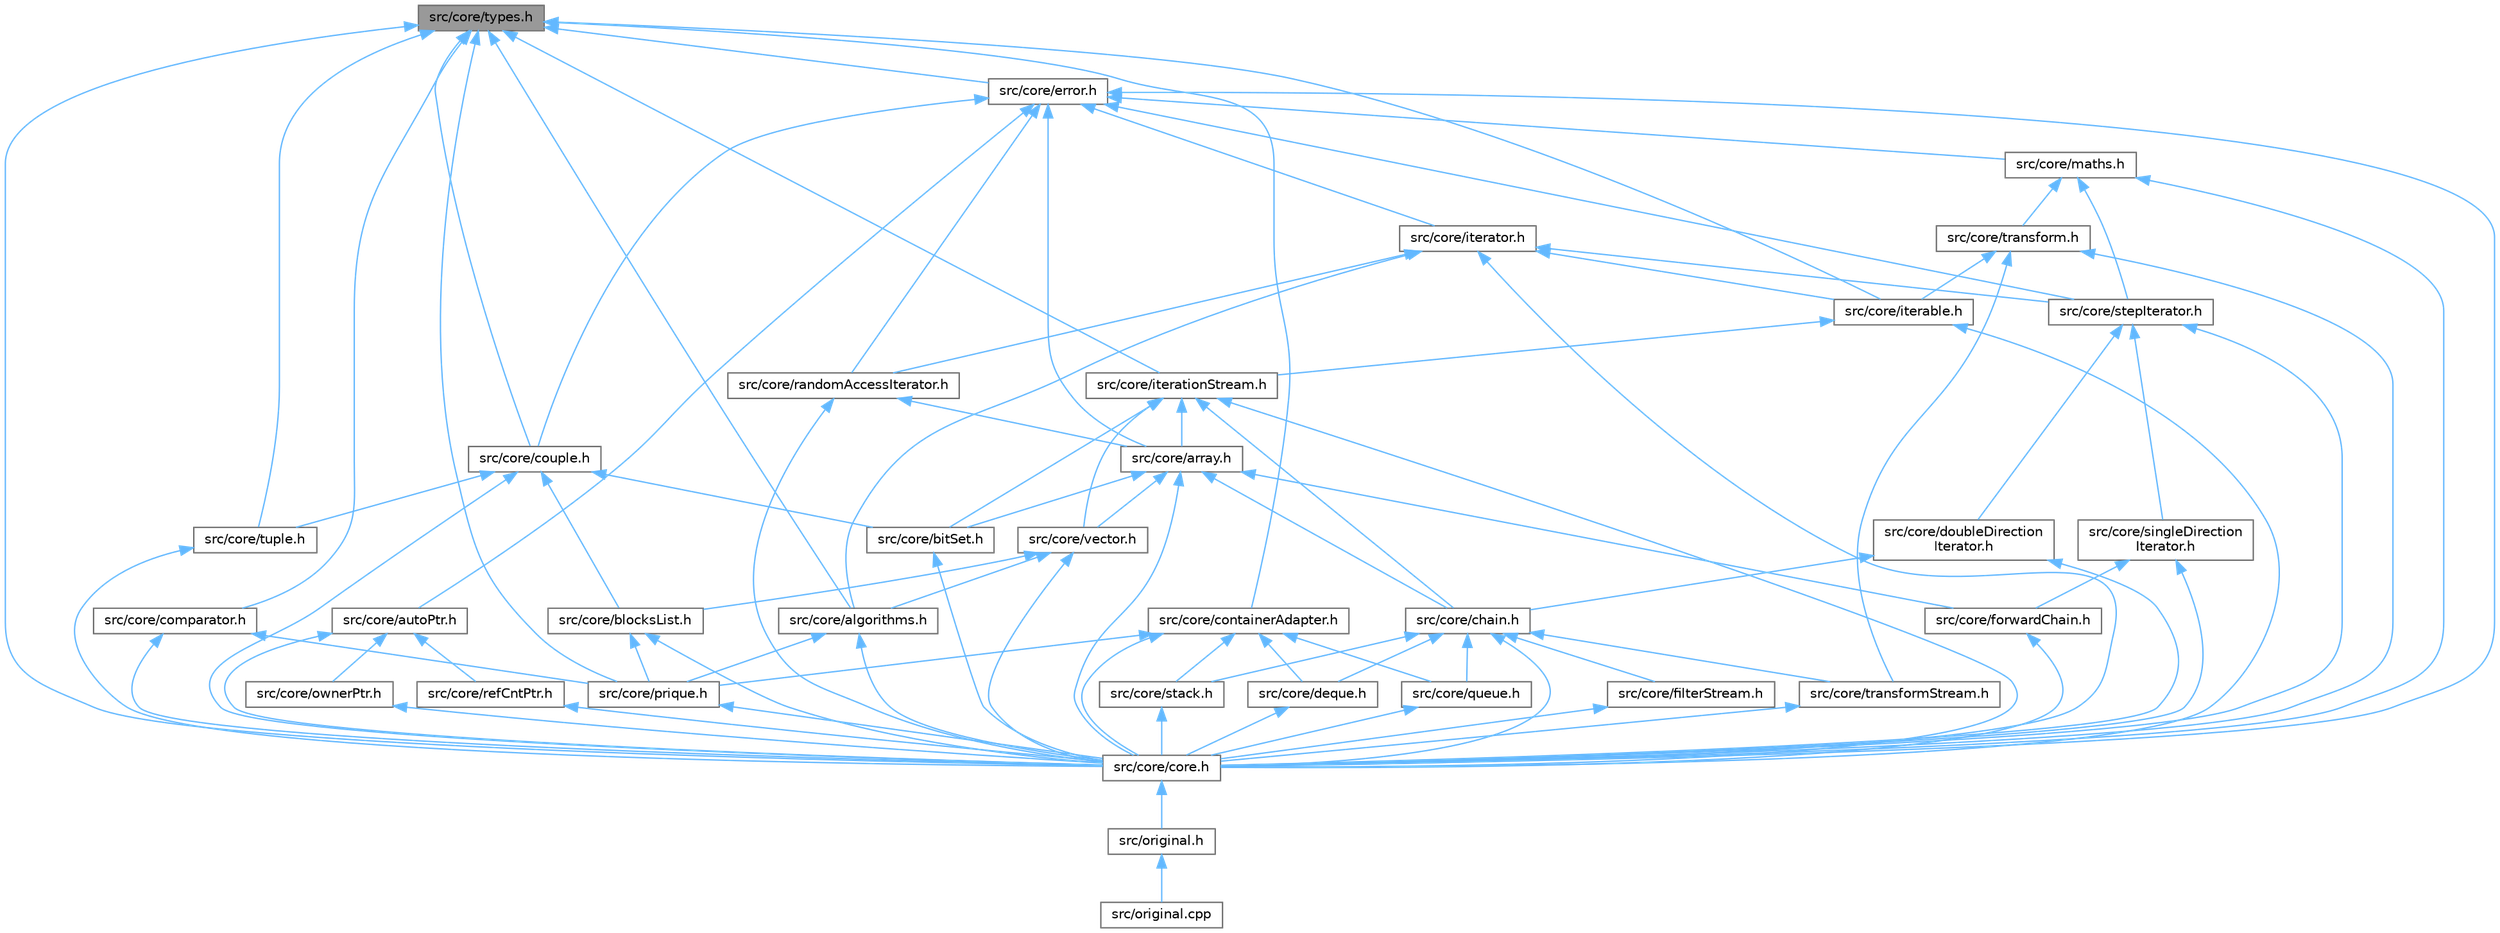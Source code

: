digraph "src/core/types.h"
{
 // LATEX_PDF_SIZE
  bgcolor="transparent";
  edge [fontname=Helvetica,fontsize=10,labelfontname=Helvetica,labelfontsize=10];
  node [fontname=Helvetica,fontsize=10,shape=box,height=0.2,width=0.4];
  Node1 [id="Node000001",label="src/core/types.h",height=0.2,width=0.4,color="gray40", fillcolor="grey60", style="filled", fontcolor="black",tooltip="Type system foundations and concept definitions."];
  Node1 -> Node2 [id="edge1_Node000001_Node000002",dir="back",color="steelblue1",style="solid",tooltip=" "];
  Node2 [id="Node000002",label="src/core/algorithms.h",height=0.2,width=0.4,color="grey40", fillcolor="white", style="filled",URL="$algorithms_8h.html",tooltip="Standard algorithm implementations for iterator-based containers."];
  Node2 -> Node3 [id="edge2_Node000002_Node000003",dir="back",color="steelblue1",style="solid",tooltip=" "];
  Node3 [id="Node000003",label="src/core/core.h",height=0.2,width=0.4,color="grey40", fillcolor="white", style="filled",URL="$core_8h.html",tooltip="Core module header file."];
  Node3 -> Node4 [id="edge3_Node000003_Node000004",dir="back",color="steelblue1",style="solid",tooltip=" "];
  Node4 [id="Node000004",label="src/original.h",height=0.2,width=0.4,color="grey40", fillcolor="white", style="filled",URL="$original_8h.html",tooltip="Main header file for Original."];
  Node4 -> Node5 [id="edge4_Node000004_Node000005",dir="back",color="steelblue1",style="solid",tooltip=" "];
  Node5 [id="Node000005",label="src/original.cpp",height=0.2,width=0.4,color="grey40", fillcolor="white", style="filled",URL="$original_8cpp.html",tooltip="Original Library main file."];
  Node2 -> Node6 [id="edge5_Node000002_Node000006",dir="back",color="steelblue1",style="solid",tooltip=" "];
  Node6 [id="Node000006",label="src/core/prique.h",height=0.2,width=0.4,color="grey40", fillcolor="white", style="filled",URL="$prique_8h.html",tooltip="Priority queue container implementation."];
  Node6 -> Node3 [id="edge6_Node000006_Node000003",dir="back",color="steelblue1",style="solid",tooltip=" "];
  Node1 -> Node7 [id="edge7_Node000001_Node000007",dir="back",color="steelblue1",style="solid",tooltip=" "];
  Node7 [id="Node000007",label="src/core/comparator.h",height=0.2,width=0.4,color="grey40", fillcolor="white", style="filled",URL="$comparator_8h.html",tooltip="Comparator base class and concrete comparator classes."];
  Node7 -> Node3 [id="edge8_Node000007_Node000003",dir="back",color="steelblue1",style="solid",tooltip=" "];
  Node7 -> Node6 [id="edge9_Node000007_Node000006",dir="back",color="steelblue1",style="solid",tooltip=" "];
  Node1 -> Node8 [id="edge10_Node000001_Node000008",dir="back",color="steelblue1",style="solid",tooltip=" "];
  Node8 [id="Node000008",label="src/core/containerAdapter.h",height=0.2,width=0.4,color="grey40", fillcolor="white", style="filled",URL="$container_adapter_8h.html",tooltip="Base class for container adapters with common interfaces."];
  Node8 -> Node3 [id="edge11_Node000008_Node000003",dir="back",color="steelblue1",style="solid",tooltip=" "];
  Node8 -> Node9 [id="edge12_Node000008_Node000009",dir="back",color="steelblue1",style="solid",tooltip=" "];
  Node9 [id="Node000009",label="src/core/deque.h",height=0.2,width=0.4,color="grey40", fillcolor="white", style="filled",URL="$deque_8h.html",tooltip="Double-ended queue (deque) container adapter implementation."];
  Node9 -> Node3 [id="edge13_Node000009_Node000003",dir="back",color="steelblue1",style="solid",tooltip=" "];
  Node8 -> Node6 [id="edge14_Node000008_Node000006",dir="back",color="steelblue1",style="solid",tooltip=" "];
  Node8 -> Node10 [id="edge15_Node000008_Node000010",dir="back",color="steelblue1",style="solid",tooltip=" "];
  Node10 [id="Node000010",label="src/core/queue.h",height=0.2,width=0.4,color="grey40", fillcolor="white", style="filled",URL="$queue_8h.html",tooltip="Queue container adapter implementation."];
  Node10 -> Node3 [id="edge16_Node000010_Node000003",dir="back",color="steelblue1",style="solid",tooltip=" "];
  Node8 -> Node11 [id="edge17_Node000008_Node000011",dir="back",color="steelblue1",style="solid",tooltip=" "];
  Node11 [id="Node000011",label="src/core/stack.h",height=0.2,width=0.4,color="grey40", fillcolor="white", style="filled",URL="$stack_8h.html",tooltip="Stack container adapter implementation."];
  Node11 -> Node3 [id="edge18_Node000011_Node000003",dir="back",color="steelblue1",style="solid",tooltip=" "];
  Node1 -> Node3 [id="edge19_Node000001_Node000003",dir="back",color="steelblue1",style="solid",tooltip=" "];
  Node1 -> Node12 [id="edge20_Node000001_Node000012",dir="back",color="steelblue1",style="solid",tooltip=" "];
  Node12 [id="Node000012",label="src/core/couple.h",height=0.2,width=0.4,color="grey40", fillcolor="white", style="filled",URL="$couple_8h.html",tooltip="Generic pair container implementation."];
  Node12 -> Node13 [id="edge21_Node000012_Node000013",dir="back",color="steelblue1",style="solid",tooltip=" "];
  Node13 [id="Node000013",label="src/core/bitSet.h",height=0.2,width=0.4,color="grey40", fillcolor="white", style="filled",URL="$bit_set_8h.html",tooltip="BitSet class declaration."];
  Node13 -> Node3 [id="edge22_Node000013_Node000003",dir="back",color="steelblue1",style="solid",tooltip=" "];
  Node12 -> Node14 [id="edge23_Node000012_Node000014",dir="back",color="steelblue1",style="solid",tooltip=" "];
  Node14 [id="Node000014",label="src/core/blocksList.h",height=0.2,width=0.4,color="grey40", fillcolor="white", style="filled",URL="$blocks_list_8h.html",tooltip="A block-based list implementation."];
  Node14 -> Node3 [id="edge24_Node000014_Node000003",dir="back",color="steelblue1",style="solid",tooltip=" "];
  Node14 -> Node6 [id="edge25_Node000014_Node000006",dir="back",color="steelblue1",style="solid",tooltip=" "];
  Node12 -> Node3 [id="edge26_Node000012_Node000003",dir="back",color="steelblue1",style="solid",tooltip=" "];
  Node12 -> Node15 [id="edge27_Node000012_Node000015",dir="back",color="steelblue1",style="solid",tooltip=" "];
  Node15 [id="Node000015",label="src/core/tuple.h",height=0.2,width=0.4,color="grey40", fillcolor="white", style="filled",URL="$tuple_8h.html",tooltip="Heterogeneous tuple container implementation."];
  Node15 -> Node3 [id="edge28_Node000015_Node000003",dir="back",color="steelblue1",style="solid",tooltip=" "];
  Node1 -> Node16 [id="edge29_Node000001_Node000016",dir="back",color="steelblue1",style="solid",tooltip=" "];
  Node16 [id="Node000016",label="src/core/error.h",height=0.2,width=0.4,color="grey40", fillcolor="white", style="filled",URL="$error_8h.html",tooltip="Custom exception classes and callback validation utilities."];
  Node16 -> Node17 [id="edge30_Node000016_Node000017",dir="back",color="steelblue1",style="solid",tooltip=" "];
  Node17 [id="Node000017",label="src/core/array.h",height=0.2,width=0.4,color="grey40", fillcolor="white", style="filled",URL="$array_8h.html",tooltip="Provides the array class for a fixed-size container with random access."];
  Node17 -> Node13 [id="edge31_Node000017_Node000013",dir="back",color="steelblue1",style="solid",tooltip=" "];
  Node17 -> Node18 [id="edge32_Node000017_Node000018",dir="back",color="steelblue1",style="solid",tooltip=" "];
  Node18 [id="Node000018",label="src/core/chain.h",height=0.2,width=0.4,color="grey40", fillcolor="white", style="filled",URL="$chain_8h.html",tooltip="Non-cyclic doubly linked list implementation."];
  Node18 -> Node3 [id="edge33_Node000018_Node000003",dir="back",color="steelblue1",style="solid",tooltip=" "];
  Node18 -> Node9 [id="edge34_Node000018_Node000009",dir="back",color="steelblue1",style="solid",tooltip=" "];
  Node18 -> Node19 [id="edge35_Node000018_Node000019",dir="back",color="steelblue1",style="solid",tooltip=" "];
  Node19 [id="Node000019",label="src/core/filterStream.h",height=0.2,width=0.4,color="grey40", fillcolor="white", style="filled",URL="$filter_stream_8h.html",tooltip="Composite filter operations with logical chaining."];
  Node19 -> Node3 [id="edge36_Node000019_Node000003",dir="back",color="steelblue1",style="solid",tooltip=" "];
  Node18 -> Node10 [id="edge37_Node000018_Node000010",dir="back",color="steelblue1",style="solid",tooltip=" "];
  Node18 -> Node11 [id="edge38_Node000018_Node000011",dir="back",color="steelblue1",style="solid",tooltip=" "];
  Node18 -> Node20 [id="edge39_Node000018_Node000020",dir="back",color="steelblue1",style="solid",tooltip=" "];
  Node20 [id="Node000020",label="src/core/transformStream.h",height=0.2,width=0.4,color="grey40", fillcolor="white", style="filled",URL="$transform_stream_8h.html",tooltip="Transform pipeline composition and execution."];
  Node20 -> Node3 [id="edge40_Node000020_Node000003",dir="back",color="steelblue1",style="solid",tooltip=" "];
  Node17 -> Node3 [id="edge41_Node000017_Node000003",dir="back",color="steelblue1",style="solid",tooltip=" "];
  Node17 -> Node21 [id="edge42_Node000017_Node000021",dir="back",color="steelblue1",style="solid",tooltip=" "];
  Node21 [id="Node000021",label="src/core/forwardChain.h",height=0.2,width=0.4,color="grey40", fillcolor="white", style="filled",URL="$forward_chain_8h.html",tooltip="Non-cyclic singly linked list implementation."];
  Node21 -> Node3 [id="edge43_Node000021_Node000003",dir="back",color="steelblue1",style="solid",tooltip=" "];
  Node17 -> Node22 [id="edge44_Node000017_Node000022",dir="back",color="steelblue1",style="solid",tooltip=" "];
  Node22 [id="Node000022",label="src/core/vector.h",height=0.2,width=0.4,color="grey40", fillcolor="white", style="filled",URL="$vector_8h.html",tooltip="Dynamic array container with automatic resizing."];
  Node22 -> Node2 [id="edge45_Node000022_Node000002",dir="back",color="steelblue1",style="solid",tooltip=" "];
  Node22 -> Node14 [id="edge46_Node000022_Node000014",dir="back",color="steelblue1",style="solid",tooltip=" "];
  Node22 -> Node3 [id="edge47_Node000022_Node000003",dir="back",color="steelblue1",style="solid",tooltip=" "];
  Node16 -> Node23 [id="edge48_Node000016_Node000023",dir="back",color="steelblue1",style="solid",tooltip=" "];
  Node23 [id="Node000023",label="src/core/autoPtr.h",height=0.2,width=0.4,color="grey40", fillcolor="white", style="filled",URL="$auto_ptr_8h.html",tooltip="Base class for reference-counted smart pointers."];
  Node23 -> Node3 [id="edge49_Node000023_Node000003",dir="back",color="steelblue1",style="solid",tooltip=" "];
  Node23 -> Node24 [id="edge50_Node000023_Node000024",dir="back",color="steelblue1",style="solid",tooltip=" "];
  Node24 [id="Node000024",label="src/core/ownerPtr.h",height=0.2,width=0.4,color="grey40", fillcolor="white", style="filled",URL="$owner_ptr_8h.html",tooltip="Exclusive-ownership smart pointer implementation."];
  Node24 -> Node3 [id="edge51_Node000024_Node000003",dir="back",color="steelblue1",style="solid",tooltip=" "];
  Node23 -> Node25 [id="edge52_Node000023_Node000025",dir="back",color="steelblue1",style="solid",tooltip=" "];
  Node25 [id="Node000025",label="src/core/refCntPtr.h",height=0.2,width=0.4,color="grey40", fillcolor="white", style="filled",URL="$ref_cnt_ptr_8h.html",tooltip="Reference-counted smart pointer hierarchy."];
  Node25 -> Node3 [id="edge53_Node000025_Node000003",dir="back",color="steelblue1",style="solid",tooltip=" "];
  Node16 -> Node3 [id="edge54_Node000016_Node000003",dir="back",color="steelblue1",style="solid",tooltip=" "];
  Node16 -> Node12 [id="edge55_Node000016_Node000012",dir="back",color="steelblue1",style="solid",tooltip=" "];
  Node16 -> Node26 [id="edge56_Node000016_Node000026",dir="back",color="steelblue1",style="solid",tooltip=" "];
  Node26 [id="Node000026",label="src/core/iterator.h",height=0.2,width=0.4,color="grey40", fillcolor="white", style="filled",URL="$iterator_8h.html",tooltip="Defines the iterator class for traversing and manipulating container elements."];
  Node26 -> Node2 [id="edge57_Node000026_Node000002",dir="back",color="steelblue1",style="solid",tooltip=" "];
  Node26 -> Node3 [id="edge58_Node000026_Node000003",dir="back",color="steelblue1",style="solid",tooltip=" "];
  Node26 -> Node27 [id="edge59_Node000026_Node000027",dir="back",color="steelblue1",style="solid",tooltip=" "];
  Node27 [id="Node000027",label="src/core/iterable.h",height=0.2,width=0.4,color="grey40", fillcolor="white", style="filled",URL="$iterable_8h.html",tooltip="Base interface for iterable container types."];
  Node27 -> Node3 [id="edge60_Node000027_Node000003",dir="back",color="steelblue1",style="solid",tooltip=" "];
  Node27 -> Node28 [id="edge61_Node000027_Node000028",dir="back",color="steelblue1",style="solid",tooltip=" "];
  Node28 [id="Node000028",label="src/core/iterationStream.h",height=0.2,width=0.4,color="grey40", fillcolor="white", style="filled",URL="$iteration_stream_8h.html",tooltip="Provides functionality for an iteration stream."];
  Node28 -> Node17 [id="edge62_Node000028_Node000017",dir="back",color="steelblue1",style="solid",tooltip=" "];
  Node28 -> Node13 [id="edge63_Node000028_Node000013",dir="back",color="steelblue1",style="solid",tooltip=" "];
  Node28 -> Node18 [id="edge64_Node000028_Node000018",dir="back",color="steelblue1",style="solid",tooltip=" "];
  Node28 -> Node3 [id="edge65_Node000028_Node000003",dir="back",color="steelblue1",style="solid",tooltip=" "];
  Node28 -> Node22 [id="edge66_Node000028_Node000022",dir="back",color="steelblue1",style="solid",tooltip=" "];
  Node26 -> Node29 [id="edge67_Node000026_Node000029",dir="back",color="steelblue1",style="solid",tooltip=" "];
  Node29 [id="Node000029",label="src/core/randomAccessIterator.h",height=0.2,width=0.4,color="grey40", fillcolor="white", style="filled",URL="$random_access_iterator_8h.html",tooltip="Base class for random-access iterators."];
  Node29 -> Node17 [id="edge68_Node000029_Node000017",dir="back",color="steelblue1",style="solid",tooltip=" "];
  Node29 -> Node3 [id="edge69_Node000029_Node000003",dir="back",color="steelblue1",style="solid",tooltip=" "];
  Node26 -> Node30 [id="edge70_Node000026_Node000030",dir="back",color="steelblue1",style="solid",tooltip=" "];
  Node30 [id="Node000030",label="src/core/stepIterator.h",height=0.2,width=0.4,color="grey40", fillcolor="white", style="filled",URL="$step_iterator_8h.html",tooltip="Step iterator base class for single-step iterators."];
  Node30 -> Node3 [id="edge71_Node000030_Node000003",dir="back",color="steelblue1",style="solid",tooltip=" "];
  Node30 -> Node31 [id="edge72_Node000030_Node000031",dir="back",color="steelblue1",style="solid",tooltip=" "];
  Node31 [id="Node000031",label="src/core/doubleDirection\lIterator.h",height=0.2,width=0.4,color="grey40", fillcolor="white", style="filled",URL="$double_direction_iterator_8h.html",tooltip="Double-direction iterator base class."];
  Node31 -> Node18 [id="edge73_Node000031_Node000018",dir="back",color="steelblue1",style="solid",tooltip=" "];
  Node31 -> Node3 [id="edge74_Node000031_Node000003",dir="back",color="steelblue1",style="solid",tooltip=" "];
  Node30 -> Node32 [id="edge75_Node000030_Node000032",dir="back",color="steelblue1",style="solid",tooltip=" "];
  Node32 [id="Node000032",label="src/core/singleDirection\lIterator.h",height=0.2,width=0.4,color="grey40", fillcolor="white", style="filled",URL="$single_direction_iterator_8h.html",tooltip="Single-direction iterator base class."];
  Node32 -> Node3 [id="edge76_Node000032_Node000003",dir="back",color="steelblue1",style="solid",tooltip=" "];
  Node32 -> Node21 [id="edge77_Node000032_Node000021",dir="back",color="steelblue1",style="solid",tooltip=" "];
  Node16 -> Node33 [id="edge78_Node000016_Node000033",dir="back",color="steelblue1",style="solid",tooltip=" "];
  Node33 [id="Node000033",label="src/core/maths.h",height=0.2,width=0.4,color="grey40", fillcolor="white", style="filled",URL="$maths_8h.html",tooltip="Mathematical utilities and constants."];
  Node33 -> Node3 [id="edge79_Node000033_Node000003",dir="back",color="steelblue1",style="solid",tooltip=" "];
  Node33 -> Node30 [id="edge80_Node000033_Node000030",dir="back",color="steelblue1",style="solid",tooltip=" "];
  Node33 -> Node34 [id="edge81_Node000033_Node000034",dir="back",color="steelblue1",style="solid",tooltip=" "];
  Node34 [id="Node000034",label="src/core/transform.h",height=0.2,width=0.4,color="grey40", fillcolor="white", style="filled",URL="$transform_8h.html",tooltip="Transformation classes for various operations on elements."];
  Node34 -> Node3 [id="edge82_Node000034_Node000003",dir="back",color="steelblue1",style="solid",tooltip=" "];
  Node34 -> Node27 [id="edge83_Node000034_Node000027",dir="back",color="steelblue1",style="solid",tooltip=" "];
  Node34 -> Node20 [id="edge84_Node000034_Node000020",dir="back",color="steelblue1",style="solid",tooltip=" "];
  Node16 -> Node29 [id="edge85_Node000016_Node000029",dir="back",color="steelblue1",style="solid",tooltip=" "];
  Node16 -> Node30 [id="edge86_Node000016_Node000030",dir="back",color="steelblue1",style="solid",tooltip=" "];
  Node1 -> Node27 [id="edge87_Node000001_Node000027",dir="back",color="steelblue1",style="solid",tooltip=" "];
  Node1 -> Node28 [id="edge88_Node000001_Node000028",dir="back",color="steelblue1",style="solid",tooltip=" "];
  Node1 -> Node6 [id="edge89_Node000001_Node000006",dir="back",color="steelblue1",style="solid",tooltip=" "];
  Node1 -> Node15 [id="edge90_Node000001_Node000015",dir="back",color="steelblue1",style="solid",tooltip=" "];
}
